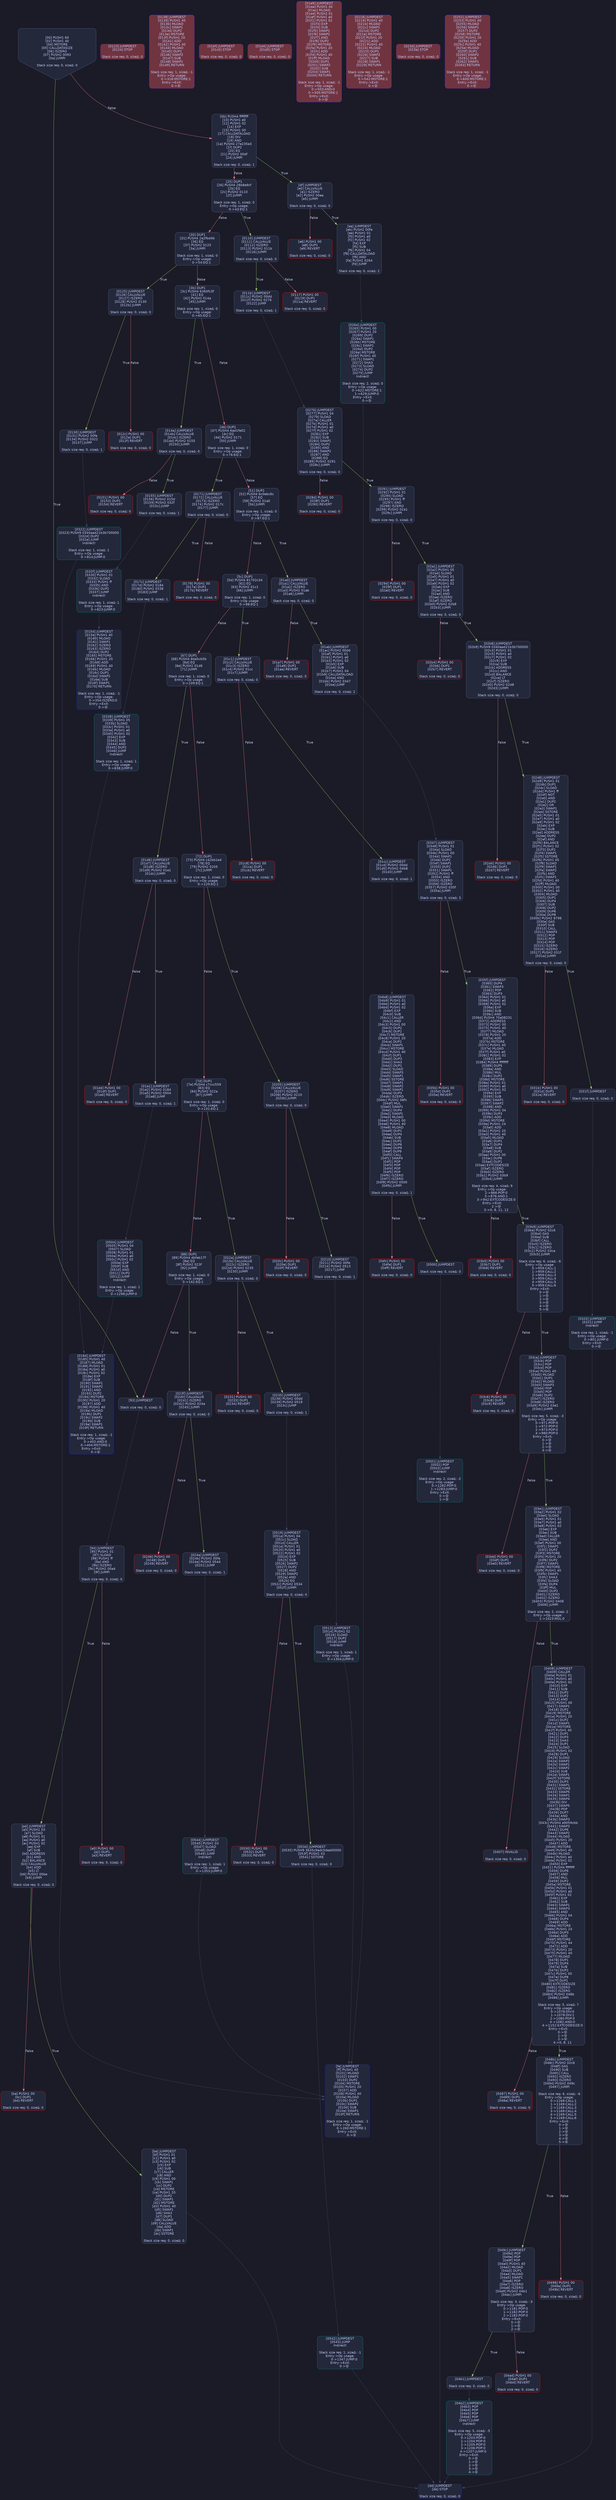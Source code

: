 digraph G {
    node [shape=box, style="filled, rounded", color="#565f89", fontcolor="#c0caf5", fontname="Helvetica", fillcolor="#24283b"];
    edge [color="#414868", fontcolor="#c0caf5", fontname="Helvetica"];
    bgcolor="#1a1b26";
    0 [ label = "[00] PUSH1 60
[02] PUSH1 40
[04] MSTORE
[05] CALLDATASIZE
[06] ISZERO
[07] PUSH2 0093
[0a] JUMPI

Stack size req: 0, sizeΔ: 0
" shape = invhouse]
    1 [ label = "[0b] PUSH4 ffffffff
[10] PUSH1 e0
[12] PUSH1 02
[14] EXP
[15] PUSH1 00
[17] CALLDATALOAD
[18] DIV
[19] AND
[1a] PUSH4 27e235e3
[1f] DUP2
[20] EQ
[21] PUSH2 00df
[24] JUMPI

Stack size req: 0, sizeΔ: 1
"]
    2 [ label = "[25] DUP1
[26] PUSH4 28b8e9cf
[2b] EQ
[2c] PUSH2 0110
[2f] JUMPI

Stack size req: 1, sizeΔ: 0
Entry->Op usage:
	0->43:EQ:1
"]
    3 [ label = "[30] DUP1
[31] PUSH4 2a2fbd4b
[36] EQ
[37] PUSH2 0125
[3a] JUMPI

Stack size req: 1, sizeΔ: 0
Entry->Op usage:
	0->54:EQ:1
"]
    4 [ label = "[3b] DUP1
[3c] PUSH4 6360fc3f
[41] EQ
[42] PUSH2 014a
[45] JUMPI

Stack size req: 1, sizeΔ: 0
Entry->Op usage:
	0->65:EQ:1
"]
    5 [ label = "[46] DUP1
[47] PUSH4 6ad1fe02
[4c] EQ
[4d] PUSH2 0171
[50] JUMPI

Stack size req: 1, sizeΔ: 0
Entry->Op usage:
	0->76:EQ:1
"]
    6 [ label = "[51] DUP1
[52] PUSH4 6c0ebc6c
[57] EQ
[58] PUSH2 01a0
[5b] JUMPI

Stack size req: 1, sizeΔ: 0
Entry->Op usage:
	0->87:EQ:1
"]
    7 [ label = "[5c] DUP1
[5d] PUSH4 81702c34
[62] EQ
[63] PUSH2 01c1
[66] JUMPI

Stack size req: 1, sizeΔ: 0
Entry->Op usage:
	0->98:EQ:1
"]
    8 [ label = "[67] DUP1
[68] PUSH4 8da5cb5b
[6d] EQ
[6e] PUSH2 01d6
[71] JUMPI

Stack size req: 1, sizeΔ: 0
Entry->Op usage:
	0->109:EQ:1
"]
    9 [ label = "[72] DUP1
[73] PUSH4 c42bb1e4
[78] EQ
[79] PUSH2 0205
[7c] JUMPI

Stack size req: 1, sizeΔ: 0
Entry->Op usage:
	0->120:EQ:1
"]
    10 [ label = "[7d] DUP1
[7e] PUSH4 c7ccc559
[83] EQ
[84] PUSH2 022a
[87] JUMPI

Stack size req: 1, sizeΔ: 0
Entry->Op usage:
	0->131:EQ:1
"]
    11 [ label = "[88] DUP1
[89] PUSH4 dbfeb17f
[8e] EQ
[8f] PUSH2 023f
[92] JUMPI

Stack size req: 1, sizeΔ: 0
Entry->Op usage:
	0->142:EQ:1
"]
    12 [ label = "[93] JUMPDEST

Stack size req: 0, sizeΔ: 0
"]
    13 [ label = "[94] JUMPDEST
[95] PUSH1 01
[97] SLOAD
[98] PUSH1 ff
[9a] AND
[9b] ISZERO
[9c] PUSH2 00a4
[9f] JUMPI

Stack size req: 0, sizeΔ: 0
"]
    14 [ label = "[a0] PUSH1 00
[a2] DUP1
[a3] REVERT

Stack size req: 0, sizeΔ: 0
" color = "red"]
    15 [ label = "[a4] JUMPDEST
[a5] PUSH1 03
[a7] SLOAD
[a8] PUSH1 01
[aa] PUSH1 a0
[ac] PUSH1 02
[ae] EXP
[af] SUB
[b0] ADDRESS
[b1] AND
[b2] BALANCE
[b3] CALLVALUE
[b4] ADD
[b5] LT
[b6] PUSH2 00be
[b9] JUMPI

Stack size req: 0, sizeΔ: 0
"]
    16 [ label = "[ba] PUSH1 00
[bc] DUP1
[bd] REVERT

Stack size req: 0, sizeΔ: 0
" color = "red"]
    17 [ label = "[be] JUMPDEST
[bf] PUSH1 01
[c1] PUSH1 a0
[c3] PUSH1 02
[c5] EXP
[c6] SUB
[c7] CALLER
[c8] AND
[c9] PUSH1 00
[cb] SWAP1
[cc] DUP2
[cd] MSTORE
[ce] PUSH1 20
[d0] DUP2
[d1] SWAP1
[d2] MSTORE
[d3] PUSH1 40
[d5] SWAP1
[d6] SHA3
[d7] DUP1
[d8] SLOAD
[d9] CALLVALUE
[da] ADD
[db] SWAP1
[dc] SSTORE

Stack size req: 0, sizeΔ: 0
"]
    18 [ label = "[dd] JUMPDEST
[de] STOP

Stack size req: 0, sizeΔ: 0
" color = "darkblue"]
    19 [ label = "[df] JUMPDEST
[e0] CALLVALUE
[e1] ISZERO
[e2] PUSH2 00ea
[e5] JUMPI

Stack size req: 0, sizeΔ: 0
"]
    20 [ label = "[e6] PUSH1 00
[e8] DUP1
[e9] REVERT

Stack size req: 0, sizeΔ: 0
" color = "red"]
    21 [ label = "[ea] JUMPDEST
[eb] PUSH2 00fe
[ee] PUSH1 01
[f0] PUSH1 a0
[f2] PUSH1 02
[f4] EXP
[f5] SUB
[f6] PUSH1 04
[f8] CALLDATALOAD
[f9] AND
[fa] PUSH2 0264
[fd] JUMP

Stack size req: 0, sizeΔ: 2
"]
    22 [ label = "[fe] JUMPDEST
[ff] PUSH1 40
[0101] MLOAD
[0102] SWAP1
[0103] DUP2
[0104] MSTORE
[0105] PUSH1 20
[0107] ADD
[0108] PUSH1 40
[010a] MLOAD
[010b] DUP1
[010c] SWAP2
[010d] SUB
[010e] SWAP1
[010f] RETURN

Stack size req: 1, sizeΔ: -1
Entry->Op usage:
	0->260:MSTORE:1
Entry->Exit:
	0->😵
" color = "darkblue"]
    23 [ label = "[0110] JUMPDEST
[0111] CALLVALUE
[0112] ISZERO
[0113] PUSH2 011b
[0116] JUMPI

Stack size req: 0, sizeΔ: 0
"]
    24 [ label = "[0117] PUSH1 00
[0119] DUP1
[011a] REVERT

Stack size req: 0, sizeΔ: 0
" color = "red"]
    25 [ label = "[011b] JUMPDEST
[011c] PUSH2 00dd
[011f] PUSH2 0276
[0122] JUMP

Stack size req: 0, sizeΔ: 1
"]
    26 [ label = "[0123] JUMPDEST
[0124] STOP

Stack size req: 0, sizeΔ: 0
" color = "darkblue" fillcolor = "#703440"]
    27 [ label = "[0125] JUMPDEST
[0126] CALLVALUE
[0127] ISZERO
[0128] PUSH2 0130
[012b] JUMPI

Stack size req: 0, sizeΔ: 0
"]
    28 [ label = "[012c] PUSH1 00
[012e] DUP1
[012f] REVERT

Stack size req: 0, sizeΔ: 0
" color = "red"]
    29 [ label = "[0130] JUMPDEST
[0131] PUSH2 00fe
[0134] PUSH2 0322
[0137] JUMP

Stack size req: 0, sizeΔ: 1
"]
    30 [ label = "[0138] JUMPDEST
[0139] PUSH1 40
[013b] MLOAD
[013c] SWAP1
[013d] DUP2
[013e] MSTORE
[013f] PUSH1 20
[0141] ADD
[0142] PUSH1 40
[0144] MLOAD
[0145] DUP1
[0146] SWAP2
[0147] SUB
[0148] SWAP1
[0149] RETURN

Stack size req: 1, sizeΔ: -1
Entry->Op usage:
	0->318:MSTORE:1
Entry->Exit:
	0->😵
" color = "darkblue" fillcolor = "#703440"]
    31 [ label = "[014a] JUMPDEST
[014b] CALLVALUE
[014c] ISZERO
[014d] PUSH2 0155
[0150] JUMPI

Stack size req: 0, sizeΔ: 0
"]
    32 [ label = "[0151] PUSH1 00
[0153] DUP1
[0154] REVERT

Stack size req: 0, sizeΔ: 0
" color = "red"]
    33 [ label = "[0155] JUMPDEST
[0156] PUSH2 015d
[0159] PUSH2 032f
[015c] JUMP

Stack size req: 0, sizeΔ: 1
"]
    34 [ label = "[015d] JUMPDEST
[015e] PUSH1 40
[0160] MLOAD
[0161] SWAP1
[0162] ISZERO
[0163] ISZERO
[0164] DUP2
[0165] MSTORE
[0166] PUSH1 20
[0168] ADD
[0169] PUSH1 40
[016b] MLOAD
[016c] DUP1
[016d] SWAP2
[016e] SUB
[016f] SWAP1
[0170] RETURN

Stack size req: 1, sizeΔ: -1
Entry->Op usage:
	0->354:ISZERO:0
Entry->Exit:
	0->😵
" color = "darkblue"]
    35 [ label = "[0171] JUMPDEST
[0172] CALLVALUE
[0173] ISZERO
[0174] PUSH2 017c
[0177] JUMPI

Stack size req: 0, sizeΔ: 0
"]
    36 [ label = "[0178] PUSH1 00
[017a] DUP1
[017b] REVERT

Stack size req: 0, sizeΔ: 0
" color = "red"]
    37 [ label = "[017c] JUMPDEST
[017d] PUSH2 0184
[0180] PUSH2 0338
[0183] JUMP

Stack size req: 0, sizeΔ: 1
"]
    38 [ label = "[0184] JUMPDEST
[0185] PUSH1 40
[0187] MLOAD
[0188] PUSH1 01
[018a] PUSH1 a0
[018c] PUSH1 02
[018e] EXP
[018f] SUB
[0190] SWAP1
[0191] SWAP2
[0192] AND
[0193] DUP2
[0194] MSTORE
[0195] PUSH1 20
[0197] ADD
[0198] PUSH1 40
[019a] MLOAD
[019b] DUP1
[019c] SWAP2
[019d] SUB
[019e] SWAP1
[019f] RETURN

Stack size req: 1, sizeΔ: -1
Entry->Op usage:
	0->402:AND:0
	0->404:MSTORE:1
Entry->Exit:
	0->😵
" color = "darkblue"]
    39 [ label = "[01a0] JUMPDEST
[01a1] CALLVALUE
[01a2] ISZERO
[01a3] PUSH2 01ab
[01a6] JUMPI

Stack size req: 0, sizeΔ: 0
"]
    40 [ label = "[01a7] PUSH1 00
[01a9] DUP1
[01aa] REVERT

Stack size req: 0, sizeΔ: 0
" color = "red"]
    41 [ label = "[01ab] JUMPDEST
[01ac] PUSH2 00dd
[01af] PUSH1 01
[01b1] PUSH1 a0
[01b3] PUSH1 02
[01b5] EXP
[01b6] SUB
[01b7] PUSH1 04
[01b9] CALLDATALOAD
[01ba] AND
[01bb] PUSH2 0347
[01be] JUMP

Stack size req: 0, sizeΔ: 2
"]
    42 [ label = "[01bf] JUMPDEST
[01c0] STOP

Stack size req: 0, sizeΔ: 0
" color = "darkblue" fillcolor = "#703440"]
    43 [ label = "[01c1] JUMPDEST
[01c2] CALLVALUE
[01c3] ISZERO
[01c4] PUSH2 01cc
[01c7] JUMPI

Stack size req: 0, sizeΔ: 0
"]
    44 [ label = "[01c8] PUSH1 00
[01ca] DUP1
[01cb] REVERT

Stack size req: 0, sizeΔ: 0
" color = "red"]
    45 [ label = "[01cc] JUMPDEST
[01cd] PUSH2 00dd
[01d0] PUSH2 04b8
[01d3] JUMP

Stack size req: 0, sizeΔ: 1
"]
    46 [ label = "[01d4] JUMPDEST
[01d5] STOP

Stack size req: 0, sizeΔ: 0
" color = "darkblue" fillcolor = "#703440"]
    47 [ label = "[01d6] JUMPDEST
[01d7] CALLVALUE
[01d8] ISZERO
[01d9] PUSH2 01e1
[01dc] JUMPI

Stack size req: 0, sizeΔ: 0
"]
    48 [ label = "[01dd] PUSH1 00
[01df] DUP1
[01e0] REVERT

Stack size req: 0, sizeΔ: 0
" color = "red"]
    49 [ label = "[01e1] JUMPDEST
[01e2] PUSH2 0184
[01e5] PUSH2 0504
[01e8] JUMP

Stack size req: 0, sizeΔ: 1
"]
    50 [ label = "[01e9] JUMPDEST
[01ea] PUSH1 40
[01ec] MLOAD
[01ed] PUSH1 01
[01ef] PUSH1 a0
[01f1] PUSH1 02
[01f3] EXP
[01f4] SUB
[01f5] SWAP1
[01f6] SWAP2
[01f7] AND
[01f8] DUP2
[01f9] MSTORE
[01fa] PUSH1 20
[01fc] ADD
[01fd] PUSH1 40
[01ff] MLOAD
[0200] DUP1
[0201] SWAP2
[0202] SUB
[0203] SWAP1
[0204] RETURN

Stack size req: 1, sizeΔ: -1
Entry->Op usage:
	0->503:AND:0
	0->505:MSTORE:1
Entry->Exit:
	0->😵
" color = "darkblue" fillcolor = "#703440"]
    51 [ label = "[0205] JUMPDEST
[0206] CALLVALUE
[0207] ISZERO
[0208] PUSH2 0210
[020b] JUMPI

Stack size req: 0, sizeΔ: 0
"]
    52 [ label = "[020c] PUSH1 00
[020e] DUP1
[020f] REVERT

Stack size req: 0, sizeΔ: 0
" color = "red"]
    53 [ label = "[0210] JUMPDEST
[0211] PUSH2 00fe
[0214] PUSH2 0513
[0217] JUMP

Stack size req: 0, sizeΔ: 1
"]
    54 [ label = "[0218] JUMPDEST
[0219] PUSH1 40
[021b] MLOAD
[021c] SWAP1
[021d] DUP2
[021e] MSTORE
[021f] PUSH1 20
[0221] ADD
[0222] PUSH1 40
[0224] MLOAD
[0225] DUP1
[0226] SWAP2
[0227] SUB
[0228] SWAP1
[0229] RETURN

Stack size req: 1, sizeΔ: -1
Entry->Op usage:
	0->542:MSTORE:1
Entry->Exit:
	0->😵
" color = "darkblue" fillcolor = "#703440"]
    55 [ label = "[022a] JUMPDEST
[022b] CALLVALUE
[022c] ISZERO
[022d] PUSH2 0235
[0230] JUMPI

Stack size req: 0, sizeΔ: 0
"]
    56 [ label = "[0231] PUSH1 00
[0233] DUP1
[0234] REVERT

Stack size req: 0, sizeΔ: 0
" color = "red"]
    57 [ label = "[0235] JUMPDEST
[0236] PUSH2 00dd
[0239] PUSH2 0519
[023c] JUMP

Stack size req: 0, sizeΔ: 1
"]
    58 [ label = "[023d] JUMPDEST
[023e] STOP

Stack size req: 0, sizeΔ: 0
" color = "darkblue" fillcolor = "#703440"]
    59 [ label = "[023f] JUMPDEST
[0240] CALLVALUE
[0241] ISZERO
[0242] PUSH2 024a
[0245] JUMPI

Stack size req: 0, sizeΔ: 0
"]
    60 [ label = "[0246] PUSH1 00
[0248] DUP1
[0249] REVERT

Stack size req: 0, sizeΔ: 0
" color = "red"]
    61 [ label = "[024a] JUMPDEST
[024b] PUSH2 00fe
[024e] PUSH2 0544
[0251] JUMP

Stack size req: 0, sizeΔ: 1
"]
    62 [ label = "[0252] JUMPDEST
[0253] PUSH1 40
[0255] MLOAD
[0256] SWAP1
[0257] DUP2
[0258] MSTORE
[0259] PUSH1 20
[025b] ADD
[025c] PUSH1 40
[025e] MLOAD
[025f] DUP1
[0260] SWAP2
[0261] SUB
[0262] SWAP1
[0263] RETURN

Stack size req: 1, sizeΔ: -1
Entry->Op usage:
	0->600:MSTORE:1
Entry->Exit:
	0->😵
" color = "darkblue" fillcolor = "#703440"]
    63 [ label = "[0264] JUMPDEST
[0265] PUSH1 00
[0267] PUSH1 20
[0269] DUP2
[026a] SWAP1
[026b] MSTORE
[026c] SWAP1
[026d] DUP2
[026e] MSTORE
[026f] PUSH1 40
[0271] SWAP1
[0272] SHA3
[0273] SLOAD
[0274] DUP2
[0275] JUMP
Indirect!

Stack size req: 2, sizeΔ: 0
Entry->Op usage:
	0->622:MSTORE:1
	1->629:JUMP:0
Entry->Exit:
	0->😵
" color = "teal"]
    64 [ label = "[0276] JUMPDEST
[0277] PUSH1 04
[0279] SLOAD
[027a] CALLER
[027b] PUSH1 01
[027d] PUSH1 a0
[027f] PUSH1 02
[0281] EXP
[0282] SUB
[0283] SWAP1
[0284] DUP2
[0285] AND
[0286] SWAP2
[0287] AND
[0288] EQ
[0289] PUSH2 0291
[028c] JUMPI

Stack size req: 0, sizeΔ: 0
"]
    65 [ label = "[028d] PUSH1 00
[028f] DUP1
[0290] REVERT

Stack size req: 0, sizeΔ: 0
" color = "red"]
    66 [ label = "[0291] JUMPDEST
[0292] PUSH1 01
[0294] SLOAD
[0295] PUSH1 ff
[0297] AND
[0298] ISZERO
[0299] PUSH2 02a1
[029c] JUMPI

Stack size req: 0, sizeΔ: 0
"]
    67 [ label = "[029d] PUSH1 00
[029f] DUP1
[02a0] REVERT

Stack size req: 0, sizeΔ: 0
" color = "red"]
    68 [ label = "[02a1] JUMPDEST
[02a2] PUSH1 05
[02a4] SLOAD
[02a5] PUSH1 01
[02a7] PUSH1 a0
[02a9] PUSH1 02
[02ab] EXP
[02ac] SUB
[02ad] AND
[02ae] ISZERO
[02af] ISZERO
[02b0] PUSH2 02b8
[02b3] JUMPI

Stack size req: 0, sizeΔ: 0
"]
    69 [ label = "[02b4] PUSH1 00
[02b6] DUP1
[02b7] REVERT

Stack size req: 0, sizeΔ: 0
" color = "red"]
    70 [ label = "[02b8] JUMPDEST
[02b9] PUSH9 0340aad21b3b700000
[02c3] PUSH1 01
[02c5] PUSH1 a0
[02c7] PUSH1 02
[02c9] EXP
[02ca] SUB
[02cb] ADDRESS
[02cc] AND
[02cd] BALANCE
[02ce] LT
[02cf] ISZERO
[02d0] PUSH2 02d8
[02d3] JUMPI

Stack size req: 0, sizeΔ: 0
"]
    71 [ label = "[02d4] PUSH1 00
[02d6] DUP1
[02d7] REVERT

Stack size req: 0, sizeΔ: 0
" color = "red"]
    72 [ label = "[02d8] JUMPDEST
[02d9] PUSH1 01
[02db] DUP1
[02dc] SLOAD
[02dd] PUSH1 ff
[02df] NOT
[02e0] AND
[02e1] DUP2
[02e2] OR
[02e3] SWAP1
[02e4] SSTORE
[02e5] PUSH1 01
[02e7] PUSH1 a0
[02e9] PUSH1 02
[02eb] EXP
[02ec] SUB
[02ed] ADDRESS
[02ee] DUP2
[02ef] AND
[02f0] BALANCE
[02f1] PUSH1 02
[02f3] DUP2
[02f4] SWAP1
[02f5] SSTORE
[02f6] PUSH1 05
[02f8] SLOAD
[02f9] SWAP1
[02fa] SWAP2
[02fb] AND
[02fc] SWAP1
[02fd] PUSH1 40
[02ff] MLOAD
[0300] PUSH1 00
[0302] PUSH1 40
[0304] MLOAD
[0305] DUP1
[0306] DUP4
[0307] SUB
[0308] DUP2
[0309] DUP6
[030a] DUP8
[030b] PUSH2 8796
[030e] GAS
[030f] SUB
[0310] CALL
[0311] SWAP3
[0312] POP
[0313] POP
[0314] POP
[0315] ISZERO
[0316] ISZERO
[0317] PUSH2 031f
[031a] JUMPI

Stack size req: 0, sizeΔ: 0
"]
    73 [ label = "[031b] PUSH1 00
[031d] DUP1
[031e] REVERT

Stack size req: 0, sizeΔ: 0
" color = "red"]
    74 [ label = "[031f] JUMPDEST

Stack size req: 0, sizeΔ: 0
"]
    75 [ label = "[0320] JUMPDEST
[0321] JUMP
Indirect!

Stack size req: 1, sizeΔ: -1
Entry->Op usage:
	0->801:JUMP:0
Entry->Exit:
	0->😵
" color = "teal"]
    76 [ label = "[0322] JUMPDEST
[0323] PUSH9 0340aad21b3b700000
[032d] DUP2
[032e] JUMP
Indirect!

Stack size req: 1, sizeΔ: 1
Entry->Op usage:
	0->814:JUMP:0
" color = "teal"]
    77 [ label = "[032f] JUMPDEST
[0330] PUSH1 01
[0332] SLOAD
[0333] PUSH1 ff
[0335] AND
[0336] DUP2
[0337] JUMP
Indirect!

Stack size req: 1, sizeΔ: 1
Entry->Op usage:
	0->823:JUMP:0
" color = "teal"]
    78 [ label = "[0338] JUMPDEST
[0339] PUSH1 05
[033b] SLOAD
[033c] PUSH1 01
[033e] PUSH1 a0
[0340] PUSH1 02
[0342] EXP
[0343] SUB
[0344] AND
[0345] DUP2
[0346] JUMP
Indirect!

Stack size req: 1, sizeΔ: 1
Entry->Op usage:
	0->838:JUMP:0
" color = "teal"]
    79 [ label = "[0347] JUMPDEST
[0348] PUSH1 01
[034a] SLOAD
[034b] PUSH1 00
[034d] SWAP1
[034e] DUP2
[034f] SWAP1
[0350] DUP2
[0351] SWAP1
[0352] PUSH1 ff
[0354] AND
[0355] ISZERO
[0356] ISZERO
[0357] PUSH2 035f
[035a] JUMPI

Stack size req: 0, sizeΔ: 3
"]
    80 [ label = "[035b] PUSH1 00
[035d] DUP1
[035e] REVERT

Stack size req: 0, sizeΔ: 0
" color = "red"]
    81 [ label = "[035f] JUMPDEST
[0360] DUP4
[0361] SWAP3
[0362] POP
[0363] DUP3
[0364] PUSH1 01
[0366] PUSH1 a0
[0368] PUSH1 02
[036a] EXP
[036b] SUB
[036c] AND
[036d] PUSH4 70a08231
[0372] ADDRESS
[0373] PUSH1 00
[0375] PUSH1 40
[0377] MLOAD
[0378] PUSH1 20
[037a] ADD
[037b] MSTORE
[037c] PUSH1 40
[037e] MLOAD
[037f] PUSH1 e0
[0381] PUSH1 02
[0383] EXP
[0384] PUSH4 ffffffff
[0389] DUP5
[038a] AND
[038b] MUL
[038c] DUP2
[038d] MSTORE
[038e] PUSH1 01
[0390] PUSH1 a0
[0392] PUSH1 02
[0394] EXP
[0395] SUB
[0396] SWAP1
[0397] SWAP2
[0398] AND
[0399] PUSH1 04
[039b] DUP3
[039c] ADD
[039d] MSTORE
[039e] PUSH1 24
[03a0] ADD
[03a1] PUSH1 20
[03a3] PUSH1 40
[03a5] MLOAD
[03a6] DUP1
[03a7] DUP4
[03a8] SUB
[03a9] DUP2
[03aa] PUSH1 00
[03ac] DUP8
[03ad] DUP1
[03ae] EXTCODESIZE
[03af] ISZERO
[03b0] ISZERO
[03b1] PUSH2 03b9
[03b4] JUMPI

Stack size req: 4, sizeΔ: 9
Entry->Op usage:
	2->866:POP:0
	3->876:AND:1
	3->942:EXTCODESIZE:0
Entry->Exit:
	2->😵
	3->0, 8, 11, 12
"]
    82 [ label = "[03b5] PUSH1 00
[03b7] DUP1
[03b8] REVERT

Stack size req: 0, sizeΔ: 0
" color = "red"]
    83 [ label = "[03b9] JUMPDEST
[03ba] PUSH2 02c6
[03bd] GAS
[03be] SUB
[03bf] CALL
[03c0] ISZERO
[03c1] ISZERO
[03c2] PUSH2 03ca
[03c5] JUMPI

Stack size req: 6, sizeΔ: -6
Entry->Op usage:
	0->959:CALL:1
	1->959:CALL:2
	2->959:CALL:3
	3->959:CALL:4
	4->959:CALL:5
	5->959:CALL:6
Entry->Exit:
	0->😵
	1->😵
	2->😵
	3->😵
	4->😵
	5->😵
"]
    84 [ label = "[03c6] PUSH1 00
[03c8] DUP1
[03c9] REVERT

Stack size req: 0, sizeΔ: 0
" color = "red"]
    85 [ label = "[03ca] JUMPDEST
[03cb] POP
[03cc] POP
[03cd] POP
[03ce] PUSH1 40
[03d0] MLOAD
[03d1] DUP1
[03d2] MLOAD
[03d3] SWAP3
[03d4] POP
[03d5] POP
[03d6] DUP2
[03d7] ISZERO
[03d8] ISZERO
[03d9] PUSH2 03e1
[03dc] JUMPI

Stack size req: 5, sizeΔ: -3
Entry->Op usage:
	0->971:POP:0
	1->972:POP:0
	2->973:POP:0
	4->980:POP:0
Entry->Exit:
	0->😵
	1->😵
	2->😵
	4->😵
"]
    86 [ label = "[03dd] PUSH1 00
[03df] DUP1
[03e0] REVERT

Stack size req: 0, sizeΔ: 0
" color = "red"]
    87 [ label = "[03e1] JUMPDEST
[03e2] PUSH1 02
[03e4] SLOAD
[03e5] PUSH1 01
[03e7] PUSH1 a0
[03e9] PUSH1 02
[03eb] EXP
[03ec] SUB
[03ed] CALLER
[03ee] AND
[03ef] PUSH1 00
[03f1] SWAP1
[03f2] DUP2
[03f3] MSTORE
[03f4] PUSH1 20
[03f6] DUP2
[03f7] SWAP1
[03f8] MSTORE
[03f9] PUSH1 40
[03fb] SWAP1
[03fc] SHA3
[03fd] SLOAD
[03fe] DUP4
[03ff] MUL
[0400] DUP2
[0401] ISZERO
[0402] ISZERO
[0403] PUSH2 0408
[0406] JUMPI

Stack size req: 2, sizeΔ: 2
Entry->Op usage:
	1->1023:MUL:0
"]
    88 [ label = "[0407] INVALID

Stack size req: 0, sizeΔ: 0
" color = "red"]
    89 [ label = "[0408] JUMPDEST
[0409] CALLER
[040a] PUSH1 01
[040c] PUSH1 a0
[040e] PUSH1 02
[0410] EXP
[0411] SUB
[0412] DUP2
[0413] DUP2
[0414] AND
[0415] PUSH1 00
[0417] SWAP1
[0418] DUP2
[0419] MSTORE
[041a] PUSH1 20
[041c] DUP2
[041d] SWAP1
[041e] MSTORE
[041f] PUSH1 40
[0421] DUP1
[0422] DUP3
[0423] SHA3
[0424] DUP1
[0425] SLOAD
[0426] PUSH1 02
[0428] DUP1
[0429] SLOAD
[042a] SWAP2
[042b] SWAP1
[042c] SWAP2
[042d] SUB
[042e] SWAP1
[042f] SSTORE
[0430] DUP3
[0431] SWAP1
[0432] SSTORE
[0433] SWAP5
[0434] SWAP1
[0435] SWAP4
[0436] DIV
[0437] SWAP5
[0438] POP
[0439] DUP7
[043a] AND
[043b] SWAP3
[043c] PUSH4 a9059cbb
[0441] SWAP3
[0442] DUP6
[0443] SWAP2
[0444] MLOAD
[0445] PUSH1 20
[0447] ADD
[0448] MSTORE
[0449] PUSH1 40
[044b] MLOAD
[044c] PUSH1 e0
[044e] PUSH1 02
[0450] EXP
[0451] PUSH4 ffffffff
[0456] DUP6
[0457] AND
[0458] MUL
[0459] DUP2
[045a] MSTORE
[045b] PUSH1 01
[045d] PUSH1 a0
[045f] PUSH1 02
[0461] EXP
[0462] SUB
[0463] SWAP1
[0464] SWAP3
[0465] AND
[0466] PUSH1 04
[0468] DUP4
[0469] ADD
[046a] MSTORE
[046b] PUSH1 24
[046d] DUP3
[046e] ADD
[046f] MSTORE
[0470] PUSH1 44
[0472] ADD
[0473] PUSH1 20
[0475] PUSH1 40
[0477] MLOAD
[0478] DUP1
[0479] DUP4
[047a] SUB
[047b] DUP2
[047c] PUSH1 00
[047e] DUP8
[047f] DUP1
[0480] EXTCODESIZE
[0481] ISZERO
[0482] ISZERO
[0483] PUSH2 048b
[0486] JUMPI

Stack size req: 5, sizeΔ: 7
Entry->Op usage:
	0->1078:DIV:0
	1->1078:DIV:1
	2->1080:POP:0
	4->1082:AND:0
	4->1152:EXTCODESIZE:0
Entry->Exit:
	0->😵
	1->😵
	2->😵
	4->0, 8, 11
"]
    90 [ label = "[0487] PUSH1 00
[0489] DUP1
[048a] REVERT

Stack size req: 0, sizeΔ: 0
" color = "red"]
    91 [ label = "[048b] JUMPDEST
[048c] PUSH2 02c6
[048f] GAS
[0490] SUB
[0491] CALL
[0492] ISZERO
[0493] ISZERO
[0494] PUSH2 049c
[0497] JUMPI

Stack size req: 6, sizeΔ: -6
Entry->Op usage:
	0->1169:CALL:1
	1->1169:CALL:2
	2->1169:CALL:3
	3->1169:CALL:4
	4->1169:CALL:5
	5->1169:CALL:6
Entry->Exit:
	0->😵
	1->😵
	2->😵
	3->😵
	4->😵
	5->😵
"]
    92 [ label = "[0498] PUSH1 00
[049a] DUP1
[049b] REVERT

Stack size req: 0, sizeΔ: 0
" color = "red"]
    93 [ label = "[049c] JUMPDEST
[049d] POP
[049e] POP
[049f] POP
[04a0] PUSH1 40
[04a2] MLOAD
[04a3] DUP1
[04a4] MLOAD
[04a5] SWAP1
[04a6] POP
[04a7] ISZERO
[04a8] ISZERO
[04a9] PUSH2 04b1
[04ac] JUMPI

Stack size req: 3, sizeΔ: -3
Entry->Op usage:
	0->1181:POP:0
	1->1182:POP:0
	2->1183:POP:0
Entry->Exit:
	0->😵
	1->😵
	2->😵
"]
    94 [ label = "[04ad] PUSH1 00
[04af] DUP1
[04b0] REVERT

Stack size req: 0, sizeΔ: 0
" color = "red"]
    95 [ label = "[04b1] JUMPDEST

Stack size req: 0, sizeΔ: 0
"]
    96 [ label = "[04b2] JUMPDEST
[04b3] POP
[04b4] POP
[04b5] POP
[04b6] POP
[04b7] JUMP
Indirect!

Stack size req: 5, sizeΔ: -5
Entry->Op usage:
	0->1203:POP:0
	1->1204:POP:0
	2->1205:POP:0
	3->1206:POP:0
	4->1207:JUMP:0
Entry->Exit:
	0->😵
	1->😵
	2->😵
	3->😵
	4->😵
" color = "teal"]
    97 [ label = "[04b8] JUMPDEST
[04b9] PUSH1 01
[04bb] PUSH1 a0
[04bd] PUSH1 02
[04bf] EXP
[04c0] SUB
[04c1] CALLER
[04c2] AND
[04c3] PUSH1 00
[04c5] DUP2
[04c6] DUP2
[04c7] MSTORE
[04c8] PUSH1 20
[04ca] DUP2
[04cb] SWAP1
[04cc] MSTORE
[04cd] PUSH1 40
[04cf] DUP1
[04d0] DUP3
[04d1] SHA3
[04d2] DUP1
[04d3] SLOAD
[04d4] SWAP3
[04d5] SWAP1
[04d6] SSTORE
[04d7] SWAP1
[04d8] SWAP2
[04d9] SWAP1
[04da] DUP3
[04db] ISZERO
[04dc] PUSH2 08fc
[04df] MUL
[04e0] SWAP1
[04e1] DUP4
[04e2] SWAP1
[04e3] MLOAD
[04e4] PUSH1 00
[04e6] PUSH1 40
[04e8] MLOAD
[04e9] DUP1
[04ea] DUP4
[04eb] SUB
[04ec] DUP2
[04ed] DUP6
[04ee] DUP9
[04ef] DUP9
[04f0] CALL
[04f1] SWAP4
[04f2] POP
[04f3] POP
[04f4] POP
[04f5] POP
[04f6] ISZERO
[04f7] ISZERO
[04f8] PUSH2 0500
[04fb] JUMPI

Stack size req: 0, sizeΔ: 1
"]
    98 [ label = "[04fc] PUSH1 00
[04fe] DUP1
[04ff] REVERT

Stack size req: 0, sizeΔ: 0
" color = "red"]
    99 [ label = "[0500] JUMPDEST

Stack size req: 0, sizeΔ: 0
"]
    100 [ label = "[0501] JUMPDEST
[0502] POP
[0503] JUMP
Indirect!

Stack size req: 2, sizeΔ: -2
Entry->Op usage:
	0->1282:POP:0
	1->1283:JUMP:0
Entry->Exit:
	0->😵
	1->😵
" color = "teal"]
    101 [ label = "[0504] JUMPDEST
[0505] PUSH1 04
[0507] SLOAD
[0508] PUSH1 01
[050a] PUSH1 a0
[050c] PUSH1 02
[050e] EXP
[050f] SUB
[0510] AND
[0511] DUP2
[0512] JUMP
Indirect!

Stack size req: 1, sizeΔ: 1
Entry->Op usage:
	0->1298:JUMP:0
" color = "teal"]
    102 [ label = "[0513] JUMPDEST
[0514] PUSH1 02
[0516] SLOAD
[0517] DUP2
[0518] JUMP
Indirect!

Stack size req: 1, sizeΔ: 1
Entry->Op usage:
	0->1304:JUMP:0
" color = "teal"]
    103 [ label = "[0519] JUMPDEST
[051a] PUSH1 04
[051c] SLOAD
[051d] CALLER
[051e] PUSH1 01
[0520] PUSH1 a0
[0522] PUSH1 02
[0524] EXP
[0525] SUB
[0526] SWAP1
[0527] DUP2
[0528] AND
[0529] SWAP2
[052a] AND
[052b] EQ
[052c] PUSH2 0534
[052f] JUMPI

Stack size req: 0, sizeΔ: 0
"]
    104 [ label = "[0530] PUSH1 00
[0532] DUP1
[0533] REVERT

Stack size req: 0, sizeΔ: 0
" color = "red"]
    105 [ label = "[0534] JUMPDEST
[0535] PUSH9 3635c9adc5dea00000
[053f] PUSH1 03
[0541] SSTORE

Stack size req: 0, sizeΔ: 0
"]
    106 [ label = "[0542] JUMPDEST
[0543] JUMP
Indirect!

Stack size req: 1, sizeΔ: -1
Entry->Op usage:
	0->1347:JUMP:0
Entry->Exit:
	0->😵
" color = "teal"]
    107 [ label = "[0544] JUMPDEST
[0545] PUSH1 03
[0547] SLOAD
[0548] DUP2
[0549] JUMP
Indirect!

Stack size req: 1, sizeΔ: 1
Entry->Op usage:
	0->1353:JUMP:0
" color = "teal"]
    0 -> 1 [ label = "False" color = "#f7768e"]
    0 -> 12 [ label = "True" color = "#9ece6a"]
    1 -> 2 [ label = "False" color = "#f7768e"]
    1 -> 19 [ label = "True" color = "#9ece6a"]
    2 -> 3 [ label = "False" color = "#f7768e"]
    2 -> 23 [ label = "True" color = "#9ece6a"]
    3 -> 4 [ label = "False" color = "#f7768e"]
    3 -> 27 [ label = "True" color = "#9ece6a"]
    4 -> 5 [ label = "False" color = "#f7768e"]
    4 -> 31 [ label = "True" color = "#9ece6a"]
    5 -> 6 [ label = "False" color = "#f7768e"]
    5 -> 35 [ label = "True" color = "#9ece6a"]
    6 -> 7 [ label = "False" color = "#f7768e"]
    6 -> 39 [ label = "True" color = "#9ece6a"]
    7 -> 8 [ label = "False" color = "#f7768e"]
    7 -> 43 [ label = "True" color = "#9ece6a"]
    8 -> 9 [ label = "False" color = "#f7768e"]
    8 -> 47 [ label = "True" color = "#9ece6a"]
    9 -> 10 [ label = "False" color = "#f7768e"]
    9 -> 51 [ label = "True" color = "#9ece6a"]
    10 -> 11 [ label = "False" color = "#f7768e"]
    10 -> 55 [ label = "True" color = "#9ece6a"]
    11 -> 12 [ label = "False" color = "#f7768e"]
    11 -> 59 [ label = "True" color = "#9ece6a"]
    12 -> 13 [ ]
    13 -> 14 [ label = "False" color = "#f7768e"]
    13 -> 15 [ label = "True" color = "#9ece6a"]
    15 -> 16 [ label = "False" color = "#f7768e"]
    15 -> 17 [ label = "True" color = "#9ece6a"]
    17 -> 18 [ ]
    19 -> 20 [ label = "False" color = "#f7768e"]
    19 -> 21 [ label = "True" color = "#9ece6a"]
    21 -> 63 [ ]
    23 -> 24 [ label = "False" color = "#f7768e"]
    23 -> 25 [ label = "True" color = "#9ece6a"]
    25 -> 64 [ ]
    27 -> 28 [ label = "False" color = "#f7768e"]
    27 -> 29 [ label = "True" color = "#9ece6a"]
    29 -> 76 [ ]
    31 -> 32 [ label = "False" color = "#f7768e"]
    31 -> 33 [ label = "True" color = "#9ece6a"]
    33 -> 77 [ ]
    35 -> 36 [ label = "False" color = "#f7768e"]
    35 -> 37 [ label = "True" color = "#9ece6a"]
    37 -> 78 [ ]
    39 -> 40 [ label = "False" color = "#f7768e"]
    39 -> 41 [ label = "True" color = "#9ece6a"]
    41 -> 79 [ ]
    43 -> 44 [ label = "False" color = "#f7768e"]
    43 -> 45 [ label = "True" color = "#9ece6a"]
    45 -> 97 [ ]
    47 -> 48 [ label = "False" color = "#f7768e"]
    47 -> 49 [ label = "True" color = "#9ece6a"]
    49 -> 101 [ ]
    51 -> 52 [ label = "False" color = "#f7768e"]
    51 -> 53 [ label = "True" color = "#9ece6a"]
    53 -> 102 [ ]
    55 -> 56 [ label = "False" color = "#f7768e"]
    55 -> 57 [ label = "True" color = "#9ece6a"]
    57 -> 103 [ ]
    59 -> 60 [ label = "False" color = "#f7768e"]
    59 -> 61 [ label = "True" color = "#9ece6a"]
    61 -> 107 [ ]
    64 -> 65 [ label = "False" color = "#f7768e"]
    64 -> 66 [ label = "True" color = "#9ece6a"]
    66 -> 67 [ label = "False" color = "#f7768e"]
    66 -> 68 [ label = "True" color = "#9ece6a"]
    68 -> 69 [ label = "False" color = "#f7768e"]
    68 -> 70 [ label = "True" color = "#9ece6a"]
    70 -> 71 [ label = "False" color = "#f7768e"]
    70 -> 72 [ label = "True" color = "#9ece6a"]
    72 -> 73 [ label = "False" color = "#f7768e"]
    72 -> 74 [ label = "True" color = "#9ece6a"]
    74 -> 75 [ ]
    79 -> 80 [ label = "False" color = "#f7768e"]
    79 -> 81 [ label = "True" color = "#9ece6a"]
    81 -> 82 [ label = "False" color = "#f7768e"]
    81 -> 83 [ label = "True" color = "#9ece6a"]
    83 -> 84 [ label = "False" color = "#f7768e"]
    83 -> 85 [ label = "True" color = "#9ece6a"]
    85 -> 86 [ label = "False" color = "#f7768e"]
    85 -> 87 [ label = "True" color = "#9ece6a"]
    87 -> 88 [ label = "False" color = "#f7768e"]
    87 -> 89 [ label = "True" color = "#9ece6a"]
    89 -> 90 [ label = "False" color = "#f7768e"]
    89 -> 91 [ label = "True" color = "#9ece6a"]
    91 -> 92 [ label = "False" color = "#f7768e"]
    91 -> 93 [ label = "True" color = "#9ece6a"]
    93 -> 94 [ label = "False" color = "#f7768e"]
    93 -> 95 [ label = "True" color = "#9ece6a"]
    95 -> 96 [ ]
    97 -> 98 [ label = "False" color = "#f7768e"]
    97 -> 99 [ label = "True" color = "#9ece6a"]
    99 -> 100 [ ]
    103 -> 104 [ label = "False" color = "#f7768e"]
    103 -> 105 [ label = "True" color = "#9ece6a"]
    105 -> 106 [ ]
    63 -> 22 [ ]
    75 -> 18 [ ]
    76 -> 22 [ ]
    77 -> 34 [ ]
    78 -> 38 [ ]
    96 -> 18 [ ]
    100 -> 18 [ ]
    101 -> 38 [ ]
    102 -> 22 [ ]
    106 -> 18 [ ]
    107 -> 22 [ ]

}
